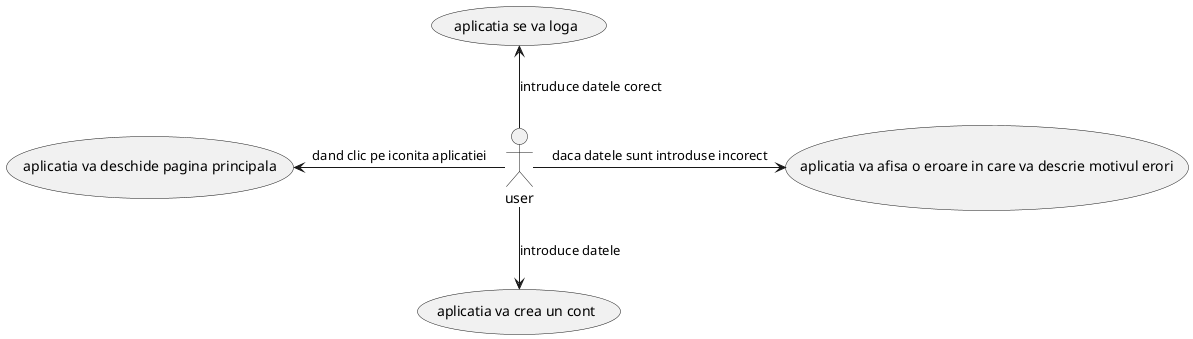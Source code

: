 @startul
@startuml
:user: -left-> (aplicatia va deschide pagina principala):dand clic pe iconita aplicatiei
:user: -right-> (aplicatia va afisa o eroare in care va descrie motivul erori):daca datele sunt introduse incorect
:user: -up-> (aplicatia se va loga):intruduce datele corect
:user: -down-> (aplicatia va crea un cont):introduce datele
@enduml

@enduml